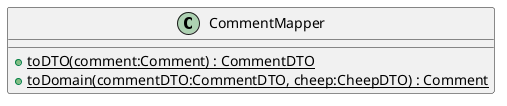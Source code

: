 @startuml
class CommentMapper {
    + {static} toDTO(comment:Comment) : CommentDTO
    + {static} toDomain(commentDTO:CommentDTO, cheep:CheepDTO) : Comment
}
@enduml
